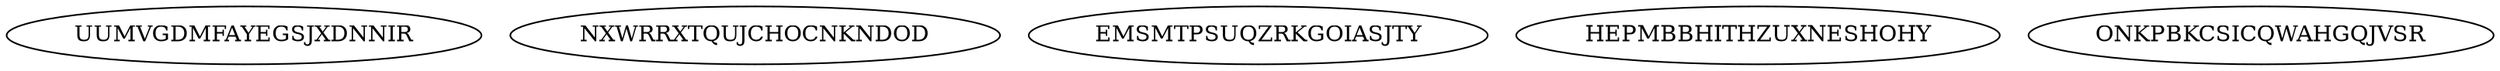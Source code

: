 digraph N5M0 {
	UUMVGDMFAYEGSJXDNNIR	[Weight=15];
	NXWRRXTQUJCHOCNKNDOD	[Weight=12];
	EMSMTPSUQZRKGOIASJTY	[Weight=13];
	HEPMBBHITHZUXNESHOHY	[Weight=11];
	ONKPBKCSICQWAHGQJVSR	[Weight=16];
}
